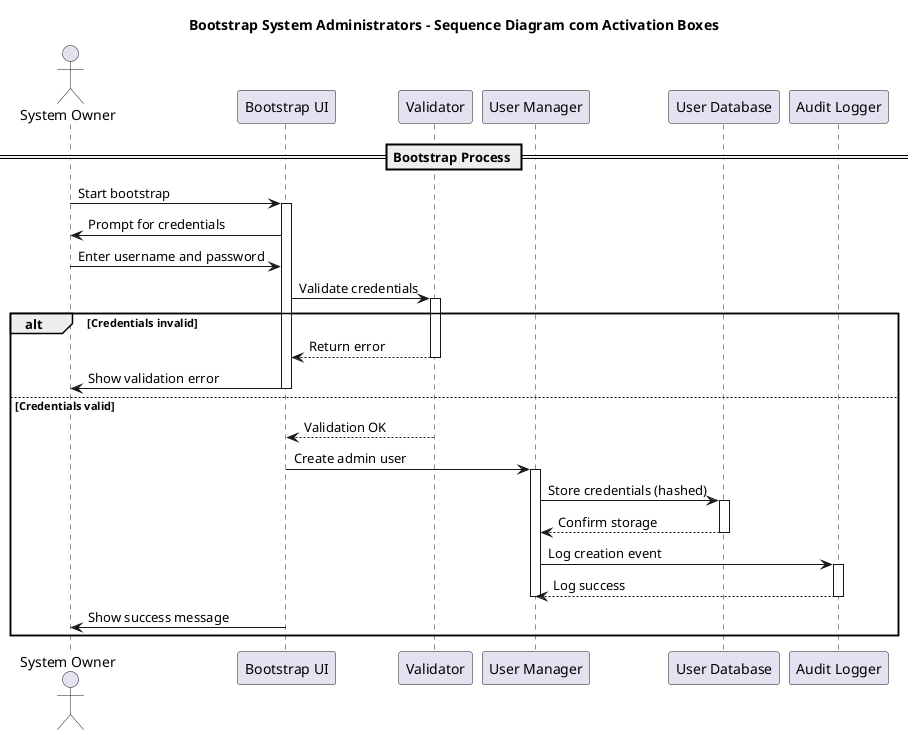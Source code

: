 @startuml
title Bootstrap System Administrators - Sequence Diagram com Activation Boxes

actor "System Owner" as Owner

participant "Bootstrap UI" as UI
participant "Validator"
participant "User Manager" as UserMgr
participant "User Database" as DB
participant "Audit Logger" as Logger

== Bootstrap Process ==

Owner -> UI: Start bootstrap
activate UI

UI -> Owner: Prompt for credentials
Owner -> UI: Enter username and password

UI -> Validator: Validate credentials
activate Validator

alt Credentials invalid
    Validator --> UI: Return error
    deactivate Validator
    UI -> Owner: Show validation error
    deactivate UI
else Credentials valid
    Validator --> UI: Validation OK
    deactivate Validator

    UI -> UserMgr: Create admin user
    activate UserMgr

    UserMgr -> DB: Store credentials (hashed)
    activate DB
    DB --> UserMgr: Confirm storage
    deactivate DB

    UserMgr -> Logger: Log creation event
    activate Logger
    Logger --> UserMgr: Log success
    deactivate Logger

    deactivate UserMgr

    UI -> Owner: Show success message
    deactivate UI
end

@enduml
